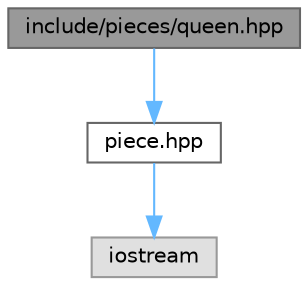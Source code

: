 digraph "include/pieces/queen.hpp"
{
 // LATEX_PDF_SIZE
  bgcolor="transparent";
  edge [fontname=Helvetica,fontsize=10,labelfontname=Helvetica,labelfontsize=10];
  node [fontname=Helvetica,fontsize=10,shape=box,height=0.2,width=0.4];
  Node1 [label="include/pieces/queen.hpp",height=0.2,width=0.4,color="gray40", fillcolor="grey60", style="filled", fontcolor="black",tooltip="Sublasse com a lógica da queen."];
  Node1 -> Node2 [color="steelblue1",style="solid"];
  Node2 [label="piece.hpp",height=0.2,width=0.4,color="grey40", fillcolor="white", style="filled",URL="$piece_8hpp.html",tooltip="Superclasse com a lógica de piece."];
  Node2 -> Node3 [color="steelblue1",style="solid"];
  Node3 [label="iostream",height=0.2,width=0.4,color="grey60", fillcolor="#E0E0E0", style="filled",tooltip=" "];
}

